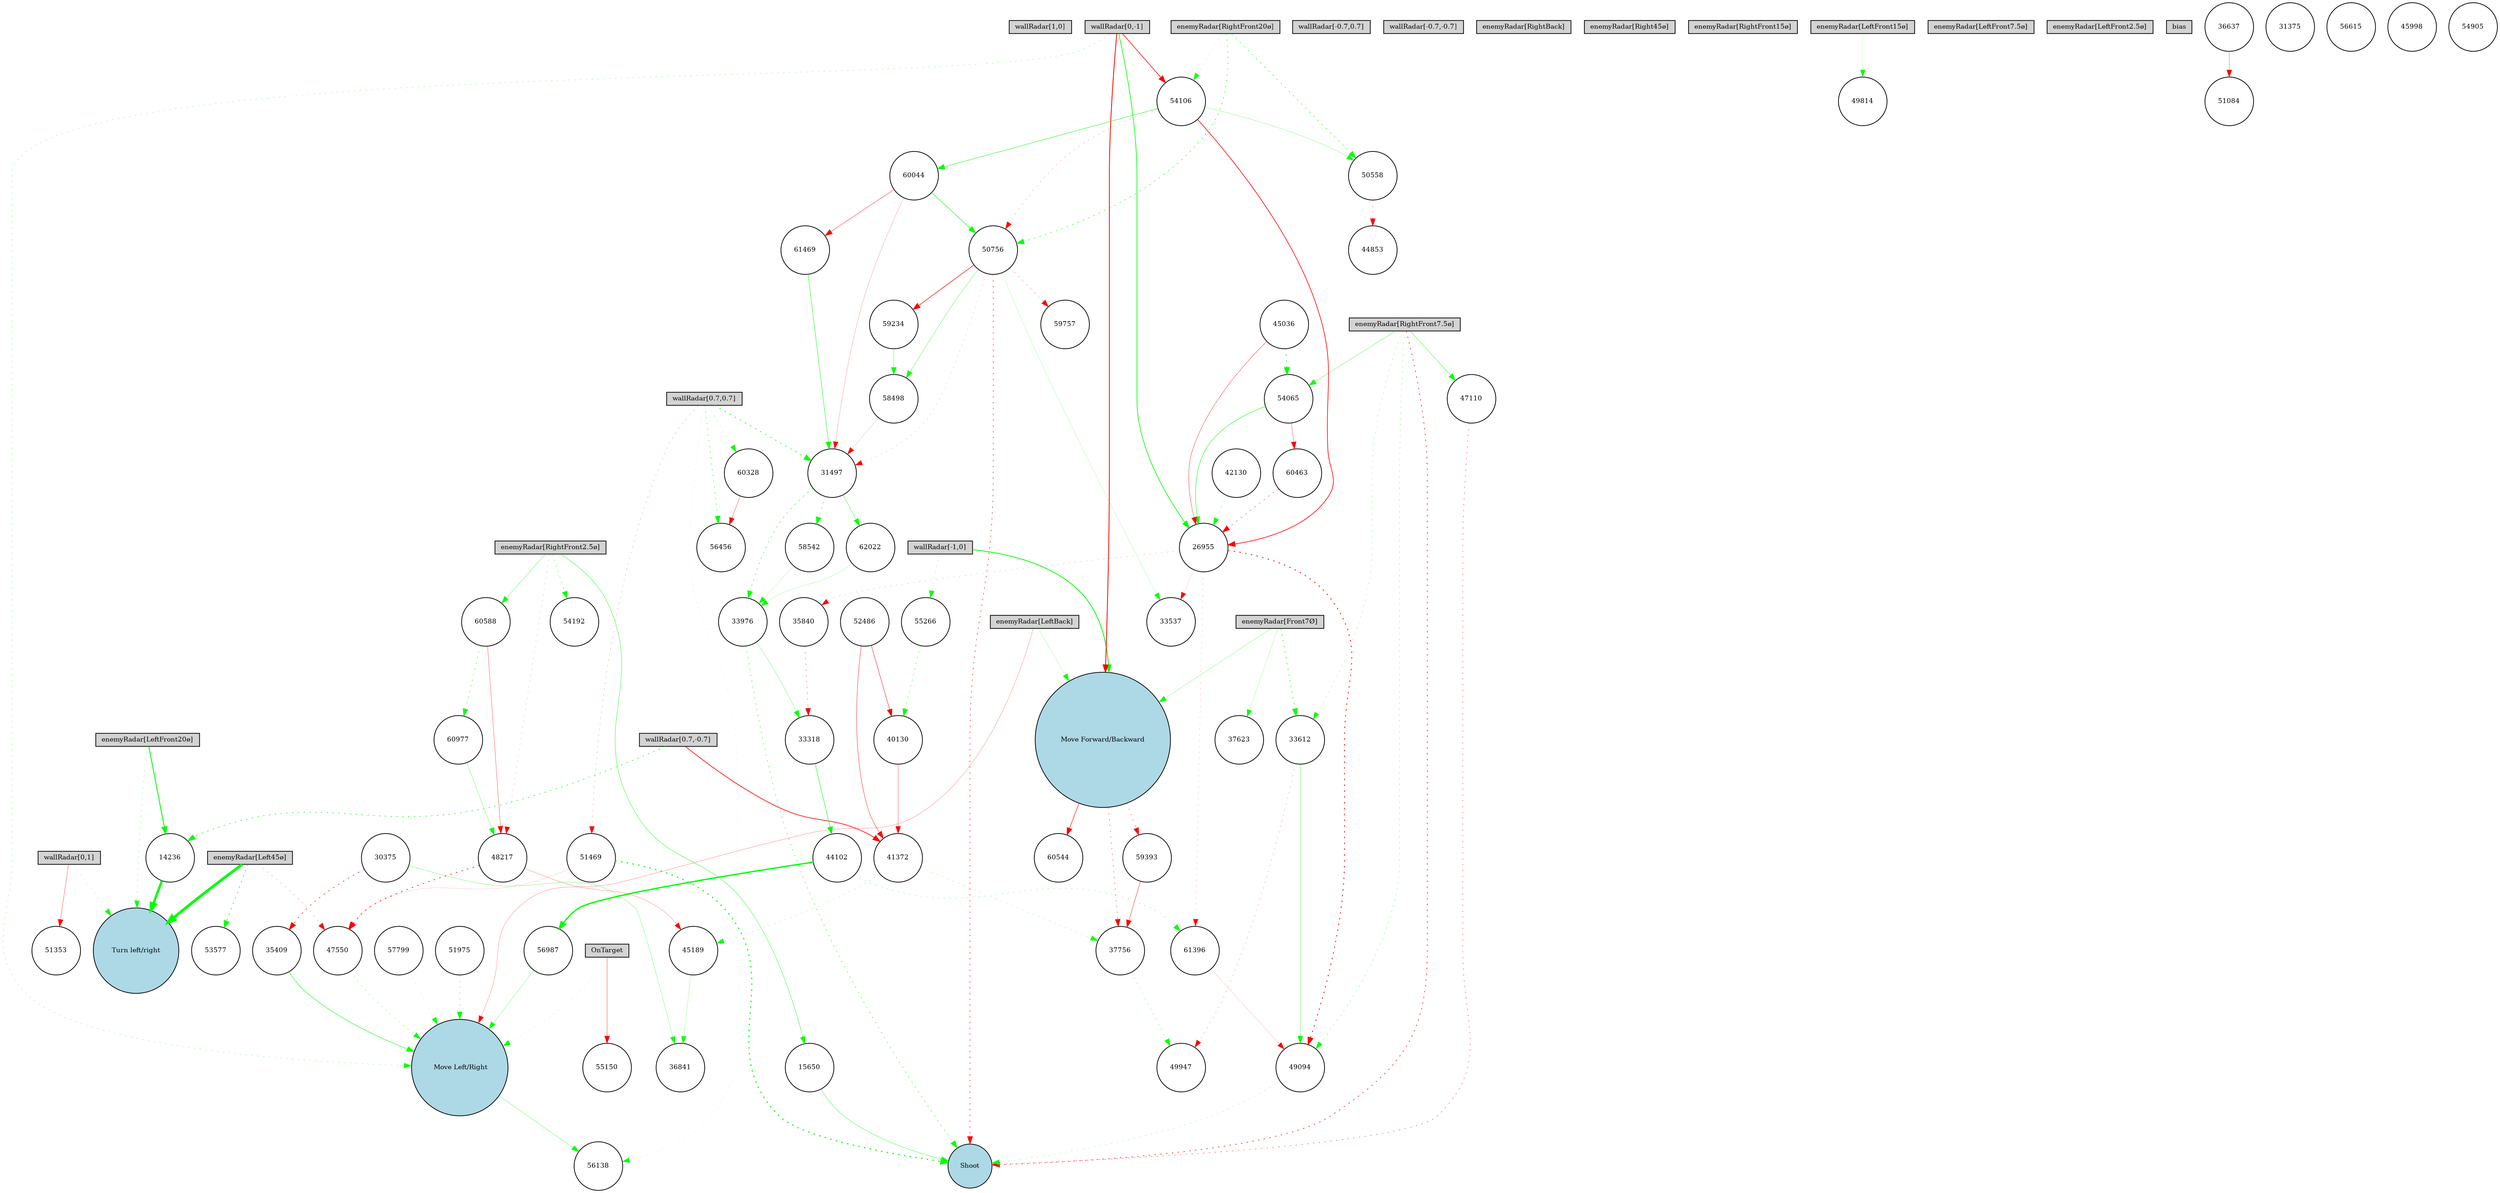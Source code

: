 digraph {
	node [fontsize=9 height=0.2 shape=circle width=0.2]
	"wallRadar[1,0]" [fillcolor=lightgray shape=box style=filled]
	"wallRadar[0,1]" [fillcolor=lightgray shape=box style=filled]
	"wallRadar[-1,0]" [fillcolor=lightgray shape=box style=filled]
	"wallRadar[0,-1]" [fillcolor=lightgray shape=box style=filled]
	"wallRadar[0.7,0.7]" [fillcolor=lightgray shape=box style=filled]
	"wallRadar[-0.7,0.7]" [fillcolor=lightgray shape=box style=filled]
	"wallRadar[-0.7,-0.7]" [fillcolor=lightgray shape=box style=filled]
	"wallRadar[0.7,-0.7]" [fillcolor=lightgray shape=box style=filled]
	"enemyRadar[RightBack]" [fillcolor=lightgray shape=box style=filled]
	"enemyRadar[LeftBack]" [fillcolor=lightgray shape=box style=filled]
	"enemyRadar[Right45ø]" [fillcolor=lightgray shape=box style=filled]
	"enemyRadar[Left45ø]" [fillcolor=lightgray shape=box style=filled]
	"enemyRadar[RightFront20ø]" [fillcolor=lightgray shape=box style=filled]
	"enemyRadar[LeftFront20ø]" [fillcolor=lightgray shape=box style=filled]
	"enemyRadar[RightFront15ø]" [fillcolor=lightgray shape=box style=filled]
	"enemyRadar[LeftFront15ø]" [fillcolor=lightgray shape=box style=filled]
	"enemyRadar[RightFront7.5ø]" [fillcolor=lightgray shape=box style=filled]
	"enemyRadar[LeftFront7.5ø]" [fillcolor=lightgray shape=box style=filled]
	"enemyRadar[RightFront2.5ø]" [fillcolor=lightgray shape=box style=filled]
	"enemyRadar[LeftFront2.5ø]" [fillcolor=lightgray shape=box style=filled]
	"enemyRadar[Front7Ø]" [fillcolor=lightgray shape=box style=filled]
	OnTarget [fillcolor=lightgray shape=box style=filled]
	bias [fillcolor=lightgray shape=box style=filled]
	Shoot [fillcolor=lightblue style=filled]
	"Move Forward/Backward" [fillcolor=lightblue style=filled]
	" Move Left/Right" [fillcolor=lightblue style=filled]
	"Turn left/right" [fillcolor=lightblue style=filled]
	33537 [fillcolor=white style=filled]
	35840 [fillcolor=white style=filled]
	45189 [fillcolor=white style=filled]
	47110 [fillcolor=white style=filled]
	51975 [fillcolor=white style=filled]
	31497 [fillcolor=white style=filled]
	52486 [fillcolor=white style=filled]
	56456 [fillcolor=white style=filled]
	51084 [fillcolor=white style=filled]
	51469 [fillcolor=white style=filled]
	60044 [fillcolor=white style=filled]
	31375 [fillcolor=white style=filled]
	42130 [fillcolor=white style=filled]
	49814 [fillcolor=white style=filled]
	51353 [fillcolor=white style=filled]
	49947 [fillcolor=white style=filled]
	14236 [fillcolor=white style=filled]
	36637 [fillcolor=white style=filled]
	41372 [fillcolor=white style=filled]
	56987 [fillcolor=white style=filled]
	61469 [fillcolor=white style=filled]
	15650 [fillcolor=white style=filled]
	33318 [fillcolor=white style=filled]
	30375 [fillcolor=white style=filled]
	56615 [fillcolor=white style=filled]
	60328 [fillcolor=white style=filled]
	60588 [fillcolor=white style=filled]
	45998 [fillcolor=white style=filled]
	58498 [fillcolor=white style=filled]
	54192 [fillcolor=white style=filled]
	54065 [fillcolor=white style=filled]
	58542 [fillcolor=white style=filled]
	60463 [fillcolor=white style=filled]
	60977 [fillcolor=white style=filled]
	44853 [fillcolor=white style=filled]
	33976 [fillcolor=white style=filled]
	47550 [fillcolor=white style=filled]
	40130 [fillcolor=white style=filled]
	50756 [fillcolor=white style=filled]
	44102 [fillcolor=white style=filled]
	49094 [fillcolor=white style=filled]
	57799 [fillcolor=white style=filled]
	53577 [fillcolor=white style=filled]
	56138 [fillcolor=white style=filled]
	26955 [fillcolor=white style=filled]
	33612 [fillcolor=white style=filled]
	59393 [fillcolor=white style=filled]
	62022 [fillcolor=white style=filled]
	35409 [fillcolor=white style=filled]
	61396 [fillcolor=white style=filled]
	48217 [fillcolor=white style=filled]
	54106 [fillcolor=white style=filled]
	55266 [fillcolor=white style=filled]
	59234 [fillcolor=white style=filled]
	60544 [fillcolor=white style=filled]
	36841 [fillcolor=white style=filled]
	45036 [fillcolor=white style=filled]
	59757 [fillcolor=white style=filled]
	55150 [fillcolor=white style=filled]
	37623 [fillcolor=white style=filled]
	54905 [fillcolor=white style=filled]
	37756 [fillcolor=white style=filled]
	50558 [fillcolor=white style=filled]
	"enemyRadar[LeftFront20ø]" -> "Turn left/right" [color=green penwidth=0.28891777187119255 style=dotted]
	"enemyRadar[Left45ø]" -> "Turn left/right" [color=green penwidth=3.7232515856722386 style=solid]
	"enemyRadar[LeftBack]" -> "Move Forward/Backward" [color=green penwidth=0.1943982420880177 style=solid]
	"wallRadar[0,-1]" -> " Move Left/Right" [color=green penwidth=0.27569191170755436 style=dotted]
	"wallRadar[-1,0]" -> "Move Forward/Backward" [color=green penwidth=1.0685127120564033 style=solid]
	"enemyRadar[RightFront7.5ø]" -> Shoot [color=red penwidth=0.7760704507048383 style=dotted]
	"enemyRadar[LeftFront20ø]" -> 14236 [color=green penwidth=1.1691014981632735 style=solid]
	14236 -> "Turn left/right" [color=green penwidth=3.2144508598793595 style=solid]
	"wallRadar[0,1]" -> "Turn left/right" [color=green penwidth=0.2079587594279066 style=dotted]
	15650 -> Shoot [color=green penwidth=0.3921139029437236 style=solid]
	"wallRadar[0.7,-0.7]" -> 14236 [color=green penwidth=0.7609348501984041 style=dotted]
	"enemyRadar[Front7Ø]" -> "Move Forward/Backward" [color=green penwidth=0.25982107174849156 style=solid]
	"enemyRadar[RightFront2.5ø]" -> 15650 [color=green penwidth=0.45534758719597046 style=solid]
	"wallRadar[0.7,0.7]" -> 31497 [color=green penwidth=0.8735811764684893 style=dotted]
	"enemyRadar[LeftBack]" -> " Move Left/Right" [color=red penwidth=0.23176561164534318 style=solid]
	"enemyRadar[RightFront7.5ø]" -> 33612 [color=green penwidth=0.2598565973998037 style=dotted]
	33976 -> Shoot [color=green penwidth=0.5560660345475068 style=dotted]
	26955 -> 35840 [color=red penwidth=0.17823774724346914 style=dotted]
	35409 -> " Move Left/Right" [color=green penwidth=0.561185810209126 style=solid]
	"Move Forward/Backward" -> 37756 [color=red penwidth=0.47521369789967705 style=dotted]
	30375 -> 35409 [color=red penwidth=0.7465528718145878 style=dotted]
	33976 -> 33318 [color=green penwidth=0.2900937417071363 style=solid]
	40130 -> 41372 [color=red penwidth=0.33946159420234223 style=solid]
	42130 -> 26955 [color=green penwidth=0.38559926131750655 style=dotted]
	45036 -> 26955 [color=red penwidth=0.4085849050417186 style=solid]
	41372 -> 45189 [color=green penwidth=0.26673680501697455 style=dotted]
	"enemyRadar[RightFront7.5ø]" -> 47110 [color=green penwidth=0.4265491724091066 style=solid]
	47110 -> Shoot [color=red penwidth=0.44014737068176946 style=dotted]
	47550 -> " Move Left/Right" [color=green penwidth=0.32378808060863584 style=dotted]
	35840 -> 33318 [color=red penwidth=0.40816024736652645 style=dotted]
	48217 -> 47550 [color=red penwidth=0.875441539625434 style=dotted]
	"enemyRadar[RightFront7.5ø]" -> 49094 [color=green penwidth=0.3452788782491432 style=dotted]
	49094 -> Shoot [color=green penwidth=0.25768998284132516 style=dotted]
	"enemyRadar[RightFront2.5ø]" -> 48217 [color=red penwidth=0.16665555279705846 style=dotted]
	37756 -> 49947 [color=green penwidth=0.3661380330601506 style=dotted]
	"enemyRadar[Left45ø]" -> 47550 [color=red penwidth=0.24459637891103175 style=dotted]
	"wallRadar[0,-1]" -> "Move Forward/Backward" [color=red penwidth=1.0758458537999456 style=solid]
	"enemyRadar[RightFront20ø]" -> 50756 [color=green penwidth=0.6397569271139975 style=dotted]
	50756 -> Shoot [color=red penwidth=0.642044201057022 style=dotted]
	OnTarget -> " Move Left/Right" [color=green penwidth=0.1380337275350808 style=dotted]
	31497 -> 33976 [color=green penwidth=0.5939027359887167 style=dotted]
	"wallRadar[0.7,0.7]" -> 51469 [color=red penwidth=0.23142019278243647 style=dotted]
	51469 -> Shoot [color=green penwidth=1.4686728775475737 style=dotted]
	51975 -> " Move Left/Right" [color=green penwidth=0.4729766705685112 style=dotted]
	"wallRadar[0,1]" -> 51353 [color=red penwidth=0.3584740462548406 style=solid]
	48217 -> 45189 [color=red penwidth=0.2406817358411066 style=solid]
	52486 -> 40130 [color=red penwidth=0.5107791919166035 style=solid]
	45189 -> 36841 [color=green penwidth=0.21859540381760068 style=solid]
	"enemyRadar[Left45ø]" -> 53577 [color=green penwidth=0.8160535129745564 style=dotted]
	"wallRadar[0,-1]" -> 26955 [color=green penwidth=0.886165960125289 style=solid]
	45036 -> 54065 [color=green penwidth=0.9381506550381028 style=dotted]
	54065 -> 26955 [color=green penwidth=0.5662276364642329 style=solid]
	"enemyRadar[RightFront20ø]" -> 54106 [color=green penwidth=0.17626145660328013 style=dotted]
	54106 -> 50756 [color=red penwidth=0.22308970687497204 style=dotted]
	"enemyRadar[Front7Ø]" -> 33612 [color=green penwidth=0.7159618369811492 style=dotted]
	"enemyRadar[RightFront2.5ø]" -> 54192 [color=green penwidth=0.44305487659635 style=dotted]
	"enemyRadar[RightFront7.5ø]" -> 54065 [color=green penwidth=0.3473096749722112 style=solid]
	41372 -> 37756 [color=green penwidth=0.24546878041393722 style=dotted]
	OnTarget -> 55150 [color=red penwidth=0.38170871832916564 style=solid]
	36637 -> 51084 [color=red penwidth=0.32382892719569567 style=solid]
	55266 -> 40130 [color=green penwidth=0.5263555971333984 style=dotted]
	"enemyRadar[RightFront20ø]" -> 50558 [color=green penwidth=0.6229708130676895 style=dotted]
	26955 -> 49094 [color=red penwidth=1.0632501583776097 style=dotted]
	"wallRadar[0.7,0.7]" -> 56138 [color=green penwidth=0.13185054204004215 style=dotted]
	"wallRadar[0.7,0.7]" -> 56456 [color=green penwidth=0.5317483918645987 style=dotted]
	50756 -> 31497 [color=red penwidth=0.1643896675888672 style=dotted]
	30375 -> 36841 [color=green penwidth=0.2947758188796619 style=solid]
	33612 -> 49947 [color=red penwidth=0.22498528520662592 style=dotted]
	54106 -> 50558 [color=green penwidth=0.24669563556994034 style=solid]
	56987 -> " Move Left/Right" [color=green penwidth=0.2641866894061371 style=solid]
	"wallRadar[0.7,-0.7]" -> 41372 [color=red penwidth=0.8638055478272262 style=solid]
	44102 -> 56987 [color=green penwidth=1.7902279516528408 style=solid]
	57799 -> " Move Left/Right" [color=green penwidth=0.16994772060939195 style=dotted]
	50756 -> 58498 [color=green penwidth=0.3678679308618822 style=solid]
	58498 -> 31497 [color=red penwidth=0.13644803096106173 style=solid]
	31497 -> 58542 [color=green penwidth=0.5868869982124163 style=dotted]
	58542 -> 33976 [color=green penwidth=0.15717311844414014 style=solid]
	50558 -> 44853 [color=red penwidth=0.38249787990384576 style=dotted]
	50756 -> 59234 [color=red penwidth=0.7096526161958024 style=solid]
	59234 -> 58498 [color=green penwidth=0.3689754592765131 style=solid]
	26955 -> 33537 [color=red penwidth=0.11303196790546824 style=solid]
	"wallRadar[-1,0]" -> 55266 [color=green penwidth=0.2511017454900908 style=dotted]
	51469 -> 47550 [color=red penwidth=0.11609709771940532 style=solid]
	"Move Forward/Backward" -> 59393 [color=red penwidth=0.40173651662765064 style=dotted]
	59393 -> 37756 [color=red penwidth=0.4589823193869492 style=solid]
	52486 -> 41372 [color=red penwidth=0.4556910964609193 style=solid]
	" Move Left/Right" -> 56138 [color=green penwidth=0.3137022306754631 style=solid]
	33318 -> 44102 [color=green penwidth=0.5931322021378068 style=solid]
	50756 -> 59757 [color=red penwidth=0.29068597533103063 style=dotted]
	33612 -> 49094 [color=green penwidth=0.36186724484762556 style=solid]
	54106 -> 60044 [color=green penwidth=0.5215085875015892 style=solid]
	60044 -> 50756 [color=green penwidth=0.639669638815466 style=solid]
	"wallRadar[0.7,0.7]" -> 60328 [color=green penwidth=0.19461173409356497 style=dotted]
	60328 -> 56456 [color=red penwidth=0.36175688783672333 style=solid]
	54106 -> 26955 [color=red penwidth=0.8555979851451085 style=solid]
	54065 -> 60463 [color=red penwidth=0.35407784225619654 style=solid]
	60463 -> 26955 [color=red penwidth=0.48155672873109834 style=dotted]
	"Move Forward/Backward" -> 60544 [color=red penwidth=0.6425624123622513 style=solid]
	"enemyRadar[RightFront2.5ø]" -> 60588 [color=green penwidth=0.3427181036443868 style=solid]
	60588 -> 48217 [color=red penwidth=0.34721646584935817 style=solid]
	60588 -> 60977 [color=green penwidth=0.5428212975224659 style=dotted]
	60977 -> 48217 [color=green penwidth=0.307837132638514 style=solid]
	60044 -> 31497 [color=red penwidth=0.2050346299789411 style=solid]
	26955 -> 61396 [color=red penwidth=0.15572226868983807 style=dotted]
	61396 -> 49094 [color=red penwidth=0.1335737920056112 style=solid]
	60044 -> 61469 [color=red penwidth=0.4231590279587333 style=solid]
	61469 -> 31497 [color=green penwidth=0.5286656000707917 style=solid]
	"enemyRadar[Front7Ø]" -> 37623 [color=green penwidth=0.20639264757095335 style=solid]
	"wallRadar[0,-1]" -> 54106 [color=red penwidth=0.800901099589275 style=solid]
	44102 -> 61396 [color=green penwidth=0.2932751632773671 style=dotted]
	31497 -> 62022 [color=green penwidth=0.41473549610579996 style=solid]
	62022 -> 33976 [color=green penwidth=0.17651082137756266 style=solid]
	"enemyRadar[LeftFront15ø]" -> 49814 [color=green penwidth=0.10403608993472552 style=solid]
	50756 -> 33537 [color=green penwidth=0.16702607611919446 style=solid]
}
